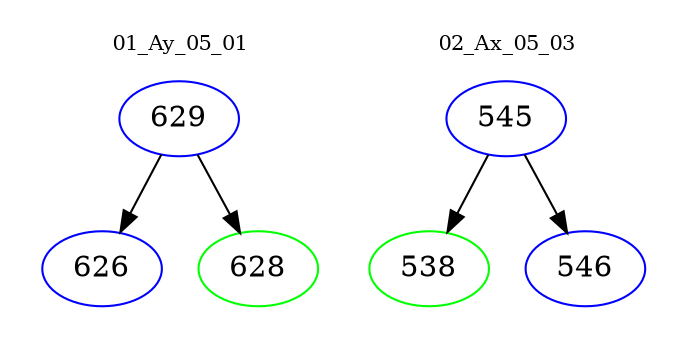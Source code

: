 digraph{
subgraph cluster_0 {
color = white
label = "01_Ay_05_01";
fontsize=10;
T0_629 [label="629", color="blue"]
T0_629 -> T0_626 [color="black"]
T0_626 [label="626", color="blue"]
T0_629 -> T0_628 [color="black"]
T0_628 [label="628", color="green"]
}
subgraph cluster_1 {
color = white
label = "02_Ax_05_03";
fontsize=10;
T1_545 [label="545", color="blue"]
T1_545 -> T1_538 [color="black"]
T1_538 [label="538", color="green"]
T1_545 -> T1_546 [color="black"]
T1_546 [label="546", color="blue"]
}
}
